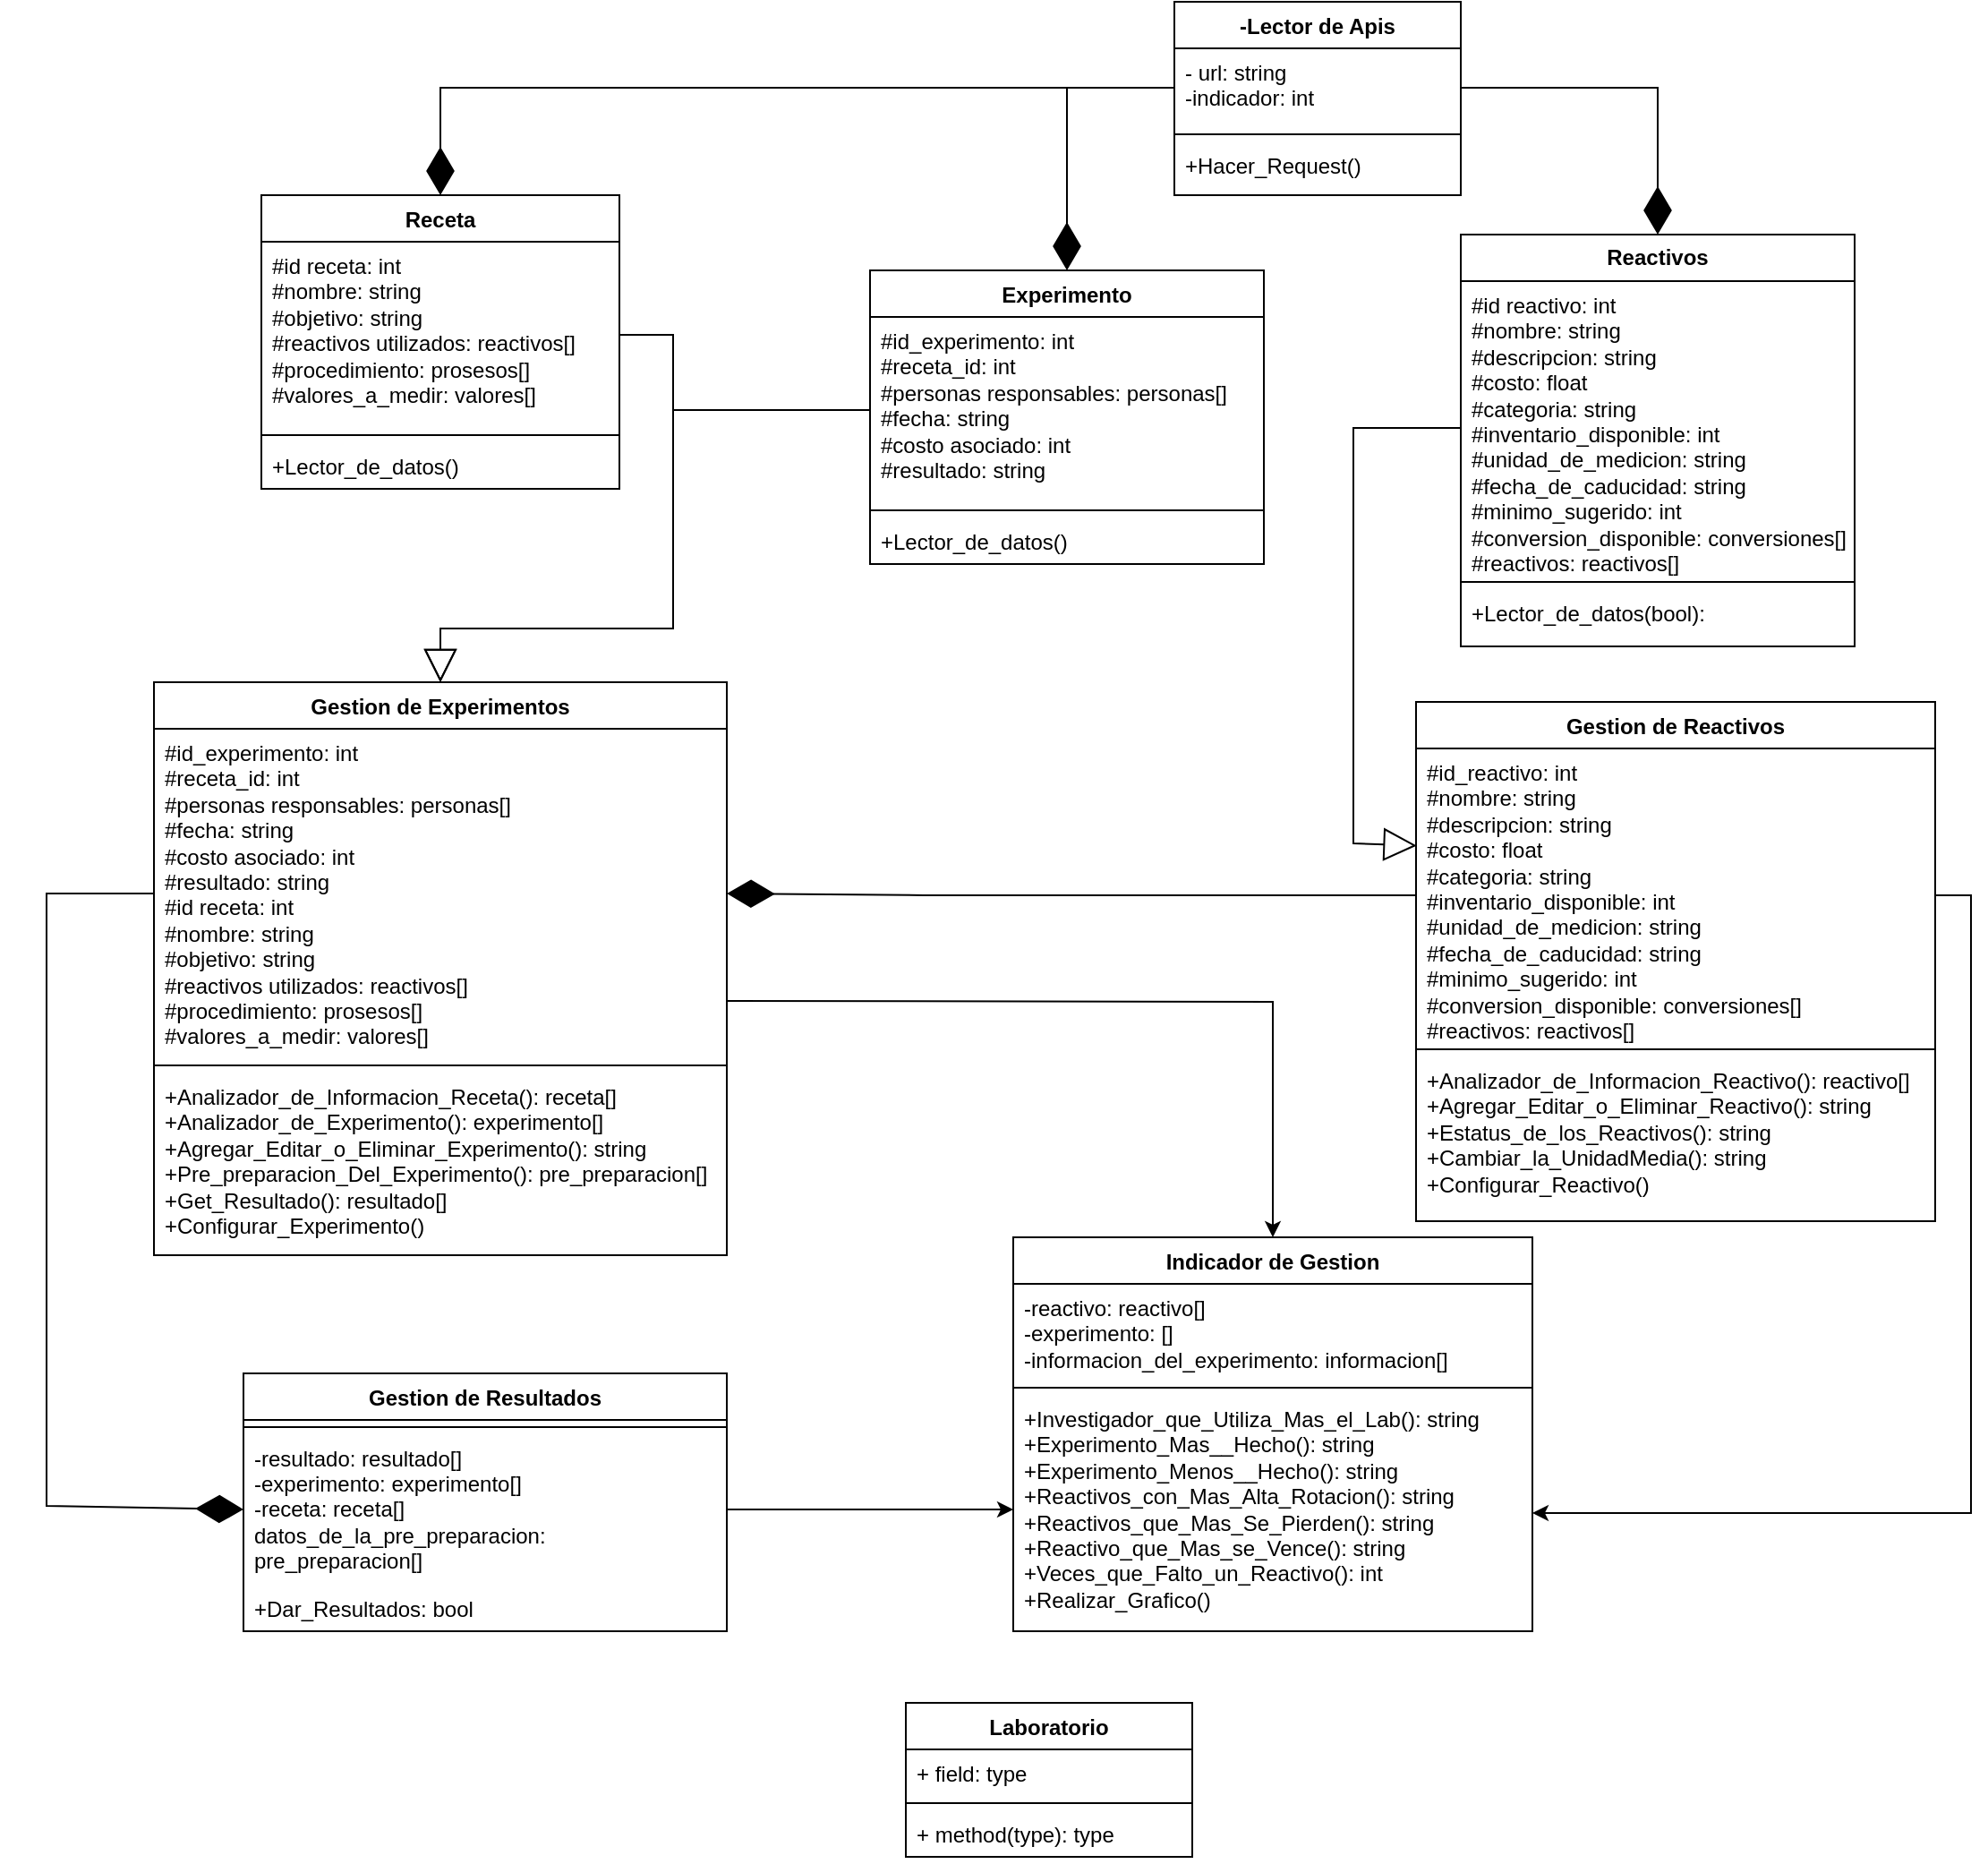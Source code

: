 <mxfile version="26.1.0">
  <diagram id="C5RBs43oDa-KdzZeNtuy" name="Page-1">
    <mxGraphModel dx="1257" dy="1838" grid="1" gridSize="10" guides="1" tooltips="1" connect="1" arrows="1" fold="1" page="1" pageScale="1" pageWidth="827" pageHeight="1169" math="0" shadow="0">
      <root>
        <mxCell id="WIyWlLk6GJQsqaUBKTNV-0" />
        <mxCell id="WIyWlLk6GJQsqaUBKTNV-1" parent="WIyWlLk6GJQsqaUBKTNV-0" />
        <mxCell id="yadymEA7RUQ70bokF_j9-36" value="-Lector de Apis" style="swimlane;fontStyle=1;align=center;verticalAlign=top;childLayout=stackLayout;horizontal=1;startSize=26;horizontalStack=0;resizeParent=1;resizeParentMax=0;resizeLast=0;collapsible=1;marginBottom=0;whiteSpace=wrap;html=1;" parent="WIyWlLk6GJQsqaUBKTNV-1" vertex="1">
          <mxGeometry x="900" y="-1120" width="160" height="108" as="geometry" />
        </mxCell>
        <mxCell id="yadymEA7RUQ70bokF_j9-41" value="- url: string&lt;div&gt;-indicador: int&lt;/div&gt;" style="text;strokeColor=none;fillColor=none;align=left;verticalAlign=top;spacingLeft=4;spacingRight=4;overflow=hidden;rotatable=0;points=[[0,0.5],[1,0.5]];portConstraint=eastwest;whiteSpace=wrap;html=1;" parent="yadymEA7RUQ70bokF_j9-36" vertex="1">
          <mxGeometry y="26" width="160" height="44" as="geometry" />
        </mxCell>
        <mxCell id="yadymEA7RUQ70bokF_j9-38" value="" style="line;strokeWidth=1;fillColor=none;align=left;verticalAlign=middle;spacingTop=-1;spacingLeft=3;spacingRight=3;rotatable=0;labelPosition=right;points=[];portConstraint=eastwest;strokeColor=inherit;" parent="yadymEA7RUQ70bokF_j9-36" vertex="1">
          <mxGeometry y="70" width="160" height="8" as="geometry" />
        </mxCell>
        <mxCell id="yadymEA7RUQ70bokF_j9-39" value="+Hacer_Request()" style="text;strokeColor=none;fillColor=none;align=left;verticalAlign=top;spacingLeft=4;spacingRight=4;overflow=hidden;rotatable=0;points=[[0,0.5],[1,0.5]];portConstraint=eastwest;whiteSpace=wrap;html=1;" parent="yadymEA7RUQ70bokF_j9-36" vertex="1">
          <mxGeometry y="78" width="160" height="30" as="geometry" />
        </mxCell>
        <mxCell id="yadymEA7RUQ70bokF_j9-47" value="Gestion de Reactivos" style="swimlane;fontStyle=1;align=center;verticalAlign=top;childLayout=stackLayout;horizontal=1;startSize=26;horizontalStack=0;resizeParent=1;resizeParentMax=0;resizeLast=0;collapsible=1;marginBottom=0;whiteSpace=wrap;html=1;" parent="WIyWlLk6GJQsqaUBKTNV-1" vertex="1">
          <mxGeometry x="1035" y="-729" width="290" height="290" as="geometry" />
        </mxCell>
        <mxCell id="os_pkaWNRZKT6Vy84ycI-0" value="&lt;div&gt;#id_reactivo: int&lt;/div&gt;&lt;div&gt;#nombre: string&lt;/div&gt;&lt;div&gt;#descripcion: string&lt;/div&gt;&lt;div&gt;#costo: float&lt;/div&gt;&lt;div&gt;#categoria: string&lt;/div&gt;&lt;div&gt;#inventario_disponible: int&lt;/div&gt;&lt;div&gt;#unidad_de_medicion: string&lt;/div&gt;&lt;div&gt;#fecha_de_caducidad: string&lt;/div&gt;&lt;div&gt;#minimo_sugerido: int&lt;/div&gt;&lt;div&gt;#conversion_disponible: conversiones[]&lt;/div&gt;&lt;div&gt;#reactivos: reactivos[]&lt;/div&gt;" style="text;strokeColor=none;fillColor=none;align=left;verticalAlign=top;spacingLeft=4;spacingRight=4;overflow=hidden;rotatable=0;points=[[0,0.5],[1,0.5]];portConstraint=eastwest;whiteSpace=wrap;html=1;" parent="yadymEA7RUQ70bokF_j9-47" vertex="1">
          <mxGeometry y="26" width="290" height="164" as="geometry" />
        </mxCell>
        <mxCell id="yadymEA7RUQ70bokF_j9-49" value="" style="line;strokeWidth=1;fillColor=none;align=left;verticalAlign=middle;spacingTop=-1;spacingLeft=3;spacingRight=3;rotatable=0;labelPosition=right;points=[];portConstraint=eastwest;strokeColor=inherit;" parent="yadymEA7RUQ70bokF_j9-47" vertex="1">
          <mxGeometry y="190" width="290" height="8" as="geometry" />
        </mxCell>
        <mxCell id="yadymEA7RUQ70bokF_j9-50" value="&lt;div&gt;+Analizador_de_Informacion_Reactivo(): reactivo[]&lt;/div&gt;+Agregar_Editar_o_Eliminar_Reactivo(): string&lt;div&gt;+Estatus_de_los_Reactivos(): string&lt;/div&gt;&lt;div&gt;&lt;span style=&quot;background-color: transparent; color: light-dark(rgb(0, 0, 0), rgb(255, 255, 255));&quot;&gt;+Cambiar_la_UnidadMedia(): string&lt;/span&gt;&lt;/div&gt;&lt;div&gt;&lt;span style=&quot;background-color: transparent; color: light-dark(rgb(0, 0, 0), rgb(255, 255, 255));&quot;&gt;+Configurar_Reactivo()&lt;/span&gt;&lt;/div&gt;" style="text;strokeColor=none;fillColor=none;align=left;verticalAlign=top;spacingLeft=4;spacingRight=4;overflow=hidden;rotatable=0;points=[[0,0.5],[1,0.5]];portConstraint=eastwest;whiteSpace=wrap;html=1;" parent="yadymEA7RUQ70bokF_j9-47" vertex="1">
          <mxGeometry y="198" width="290" height="92" as="geometry" />
        </mxCell>
        <mxCell id="yadymEA7RUQ70bokF_j9-51" value="Gestion de Experimentos" style="swimlane;fontStyle=1;align=center;verticalAlign=top;childLayout=stackLayout;horizontal=1;startSize=26;horizontalStack=0;resizeParent=1;resizeParentMax=0;resizeLast=0;collapsible=1;marginBottom=0;whiteSpace=wrap;html=1;" parent="WIyWlLk6GJQsqaUBKTNV-1" vertex="1">
          <mxGeometry x="330" y="-740" width="320" height="320" as="geometry" />
        </mxCell>
        <mxCell id="yyuxzGuzA3rOYkuHmAD6-1" value="#id_experimento: int&lt;div&gt;#receta_id: int&lt;/div&gt;&lt;div&gt;#personas responsables: personas[]&lt;/div&gt;&lt;div&gt;#fecha: string&lt;/div&gt;&lt;div&gt;#costo asociado: int&lt;/div&gt;&lt;div&gt;#resultado: string&lt;/div&gt;&lt;div&gt;#id receta: int&lt;div&gt;#nombre: string&lt;/div&gt;&lt;div&gt;#objetivo: string&lt;/div&gt;&lt;div&gt;#reactivos utilizados: reactivos[]&lt;/div&gt;&lt;div&gt;#procedimiento: prosesos[]&lt;/div&gt;&lt;div&gt;#valores_a_medir: valores[]&lt;/div&gt;&lt;/div&gt;" style="text;strokeColor=none;fillColor=none;align=left;verticalAlign=top;spacingLeft=4;spacingRight=4;overflow=hidden;rotatable=0;points=[[0,0.5],[1,0.5]];portConstraint=eastwest;whiteSpace=wrap;html=1;" parent="yadymEA7RUQ70bokF_j9-51" vertex="1">
          <mxGeometry y="26" width="320" height="184" as="geometry" />
        </mxCell>
        <mxCell id="yadymEA7RUQ70bokF_j9-53" value="" style="line;strokeWidth=1;fillColor=none;align=left;verticalAlign=middle;spacingTop=-1;spacingLeft=3;spacingRight=3;rotatable=0;labelPosition=right;points=[];portConstraint=eastwest;strokeColor=inherit;" parent="yadymEA7RUQ70bokF_j9-51" vertex="1">
          <mxGeometry y="210" width="320" height="8" as="geometry" />
        </mxCell>
        <mxCell id="os_pkaWNRZKT6Vy84ycI-11" value="+Analizador_de_Informacion_Receta(): receta[]&lt;div&gt;+Analizador_de_Experimento(): experimento[]&lt;/div&gt;&lt;div&gt;+Agregar_Editar_o_Eliminar_Experimento(): string&lt;/div&gt;&lt;div&gt;+Pre_preparacion_Del_Experimento(): pre_preparacion[]&lt;/div&gt;&lt;div&gt;+Get_Resultado(): resultado[]&lt;/div&gt;&lt;div&gt;+Configurar_Experimento()&lt;/div&gt;" style="text;strokeColor=none;fillColor=none;align=left;verticalAlign=top;spacingLeft=4;spacingRight=4;overflow=hidden;rotatable=0;points=[[0,0.5],[1,0.5]];portConstraint=eastwest;whiteSpace=wrap;html=1;" parent="yadymEA7RUQ70bokF_j9-51" vertex="1">
          <mxGeometry y="218" width="320" height="102" as="geometry" />
        </mxCell>
        <mxCell id="yadymEA7RUQ70bokF_j9-55" value="Gestion de Resultados" style="swimlane;fontStyle=1;align=center;verticalAlign=top;childLayout=stackLayout;horizontal=1;startSize=26;horizontalStack=0;resizeParent=1;resizeParentMax=0;resizeLast=0;collapsible=1;marginBottom=0;whiteSpace=wrap;html=1;" parent="WIyWlLk6GJQsqaUBKTNV-1" vertex="1">
          <mxGeometry x="380" y="-354" width="270" height="144" as="geometry" />
        </mxCell>
        <mxCell id="yadymEA7RUQ70bokF_j9-57" value="" style="line;strokeWidth=1;fillColor=none;align=left;verticalAlign=middle;spacingTop=-1;spacingLeft=3;spacingRight=3;rotatable=0;labelPosition=right;points=[];portConstraint=eastwest;strokeColor=inherit;" parent="yadymEA7RUQ70bokF_j9-55" vertex="1">
          <mxGeometry y="26" width="270" height="8" as="geometry" />
        </mxCell>
        <mxCell id="aQ2S5EROAXTRbDWwuNqQ-2" value="-resultado: resultado[]&lt;div&gt;-experimento: experimento[]&lt;/div&gt;&lt;div&gt;-receta: receta[]&lt;/div&gt;&lt;div&gt;datos_de_la_pre_preparacion: pre_preparacion[]&lt;/div&gt;" style="text;strokeColor=none;fillColor=none;align=left;verticalAlign=middle;spacingLeft=4;spacingRight=4;overflow=hidden;points=[[0,0.5],[1,0.5]];portConstraint=eastwest;rotatable=0;whiteSpace=wrap;html=1;" parent="yadymEA7RUQ70bokF_j9-55" vertex="1">
          <mxGeometry y="34" width="270" height="84" as="geometry" />
        </mxCell>
        <mxCell id="yadymEA7RUQ70bokF_j9-58" value="+Dar_Resultados: bool" style="text;strokeColor=none;fillColor=none;align=left;verticalAlign=top;spacingLeft=4;spacingRight=4;overflow=hidden;rotatable=0;points=[[0,0.5],[1,0.5]];portConstraint=eastwest;whiteSpace=wrap;html=1;" parent="yadymEA7RUQ70bokF_j9-55" vertex="1">
          <mxGeometry y="118" width="270" height="26" as="geometry" />
        </mxCell>
        <mxCell id="yadymEA7RUQ70bokF_j9-59" value="Indicador de Gestion" style="swimlane;fontStyle=1;align=center;verticalAlign=top;childLayout=stackLayout;horizontal=1;startSize=26;horizontalStack=0;resizeParent=1;resizeParentMax=0;resizeLast=0;collapsible=1;marginBottom=0;whiteSpace=wrap;html=1;" parent="WIyWlLk6GJQsqaUBKTNV-1" vertex="1">
          <mxGeometry x="810" y="-430" width="290" height="220" as="geometry" />
        </mxCell>
        <mxCell id="yadymEA7RUQ70bokF_j9-60" value="-reactivo: reactivo[]&lt;div&gt;-experimento: []&lt;/div&gt;&lt;div&gt;-informacion_del_experimento: informacion[]&lt;/div&gt;" style="text;strokeColor=none;fillColor=none;align=left;verticalAlign=top;spacingLeft=4;spacingRight=4;overflow=hidden;rotatable=0;points=[[0,0.5],[1,0.5]];portConstraint=eastwest;whiteSpace=wrap;html=1;" parent="yadymEA7RUQ70bokF_j9-59" vertex="1">
          <mxGeometry y="26" width="290" height="54" as="geometry" />
        </mxCell>
        <mxCell id="yadymEA7RUQ70bokF_j9-61" value="" style="line;strokeWidth=1;fillColor=none;align=left;verticalAlign=middle;spacingTop=-1;spacingLeft=3;spacingRight=3;rotatable=0;labelPosition=right;points=[];portConstraint=eastwest;strokeColor=inherit;" parent="yadymEA7RUQ70bokF_j9-59" vertex="1">
          <mxGeometry y="80" width="290" height="8" as="geometry" />
        </mxCell>
        <mxCell id="yadymEA7RUQ70bokF_j9-62" value="+Investigador_que_Utiliza_Mas_el_Lab(): string&lt;div&gt;+Experimento_Mas__Hecho(): string&lt;/div&gt;&lt;div&gt;&lt;div&gt;+Experimento_Menos__Hecho(): string&lt;/div&gt;&lt;div&gt;+Reactivos_con_Mas_Alta_Rotacion(): string&lt;/div&gt;&lt;div&gt;+Reactivos_que_Mas_Se_Pierden(): string&lt;/div&gt;&lt;div&gt;+Reactivo_que_Mas_se_Vence(): string&lt;/div&gt;&lt;div&gt;+Veces_que_Falto_un_Reactivo(): int&lt;/div&gt;&lt;div&gt;+Realizar_Grafico()&lt;/div&gt;&lt;div&gt;&lt;br&gt;&lt;/div&gt;&lt;/div&gt;" style="text;strokeColor=none;fillColor=none;align=left;verticalAlign=top;spacingLeft=4;spacingRight=4;overflow=hidden;rotatable=0;points=[[0,0.5],[1,0.5]];portConstraint=eastwest;whiteSpace=wrap;html=1;" parent="yadymEA7RUQ70bokF_j9-59" vertex="1">
          <mxGeometry y="88" width="290" height="132" as="geometry" />
        </mxCell>
        <mxCell id="yadymEA7RUQ70bokF_j9-76" value="&lt;b&gt;Reactivos&lt;/b&gt;" style="swimlane;fontStyle=0;childLayout=stackLayout;horizontal=1;startSize=26;fillColor=none;horizontalStack=0;resizeParent=1;resizeParentMax=0;resizeLast=0;collapsible=1;marginBottom=0;whiteSpace=wrap;html=1;shadow=0;" parent="WIyWlLk6GJQsqaUBKTNV-1" vertex="1">
          <mxGeometry x="1060" y="-990" width="220" height="230" as="geometry" />
        </mxCell>
        <mxCell id="yadymEA7RUQ70bokF_j9-48" value="&lt;div&gt;#id reactivo: int&lt;/div&gt;&lt;div&gt;#nombre: string&lt;/div&gt;&lt;div&gt;#descripcion: string&lt;/div&gt;&lt;div&gt;#costo: float&lt;/div&gt;&lt;div&gt;#categoria: string&lt;/div&gt;&lt;div&gt;#inventario_disponible: int&lt;/div&gt;&lt;div&gt;#unidad_de_medicion: string&lt;/div&gt;&lt;div&gt;#fecha_de_caducidad: string&lt;/div&gt;&lt;div&gt;#minimo_sugerido: int&lt;/div&gt;&lt;div&gt;#conversion_disponible: conversiones[]&lt;/div&gt;&lt;div&gt;#reactivos: reactivos[]&lt;/div&gt;" style="text;strokeColor=none;fillColor=none;align=left;verticalAlign=top;spacingLeft=4;spacingRight=4;overflow=hidden;rotatable=0;points=[[0,0.5],[1,0.5]];portConstraint=eastwest;whiteSpace=wrap;html=1;" parent="yadymEA7RUQ70bokF_j9-76" vertex="1">
          <mxGeometry y="26" width="220" height="164" as="geometry" />
        </mxCell>
        <mxCell id="t76l17fFvI520k2RQgG0-10" value="" style="line;strokeWidth=1;fillColor=none;align=left;verticalAlign=middle;spacingTop=-1;spacingLeft=3;spacingRight=3;rotatable=0;labelPosition=right;points=[];portConstraint=eastwest;strokeColor=inherit;" parent="yadymEA7RUQ70bokF_j9-76" vertex="1">
          <mxGeometry y="190" width="220" height="8" as="geometry" />
        </mxCell>
        <mxCell id="t76l17fFvI520k2RQgG0-11" value="&lt;div&gt;&lt;span style=&quot;background-color: transparent; color: light-dark(rgb(0, 0, 0), rgb(255, 255, 255));&quot;&gt;+Lector_de_datos(bool):&lt;/span&gt;&lt;/div&gt;" style="text;strokeColor=none;fillColor=none;align=left;verticalAlign=top;spacingLeft=4;spacingRight=4;overflow=hidden;rotatable=0;points=[[0,0.5],[1,0.5]];portConstraint=eastwest;whiteSpace=wrap;html=1;" parent="yadymEA7RUQ70bokF_j9-76" vertex="1">
          <mxGeometry y="198" width="220" height="32" as="geometry" />
        </mxCell>
        <mxCell id="yyuxzGuzA3rOYkuHmAD6-4" value="" style="endArrow=block;endSize=16;endFill=0;html=1;rounded=0;exitX=1;exitY=0.5;exitDx=0;exitDy=0;entryX=0.5;entryY=0;entryDx=0;entryDy=0;" parent="WIyWlLk6GJQsqaUBKTNV-1" source="yadymEA7RUQ70bokF_j9-83" target="yadymEA7RUQ70bokF_j9-51" edge="1">
          <mxGeometry width="160" relative="1" as="geometry">
            <mxPoint x="250" y="-830" as="sourcePoint" />
            <mxPoint x="410" y="-830" as="targetPoint" />
            <Array as="points">
              <mxPoint x="620" y="-934" />
              <mxPoint x="620" y="-770" />
              <mxPoint x="490" y="-770" />
            </Array>
          </mxGeometry>
        </mxCell>
        <mxCell id="yyuxzGuzA3rOYkuHmAD6-5" value="" style="endArrow=block;endSize=16;endFill=0;html=1;rounded=0;exitX=0;exitY=0.5;exitDx=0;exitDy=0;entryX=0.5;entryY=0;entryDx=0;entryDy=0;" parent="WIyWlLk6GJQsqaUBKTNV-1" source="yadymEA7RUQ70bokF_j9-85" target="yadymEA7RUQ70bokF_j9-51" edge="1">
          <mxGeometry width="160" relative="1" as="geometry">
            <mxPoint x="610" y="-930" as="sourcePoint" />
            <mxPoint x="590" y="-810" as="targetPoint" />
            <Array as="points">
              <mxPoint x="620" y="-892" />
              <mxPoint x="620" y="-770" />
              <mxPoint x="490" y="-770" />
            </Array>
          </mxGeometry>
        </mxCell>
        <mxCell id="t76l17fFvI520k2RQgG0-0" value="Receta" style="swimlane;fontStyle=1;align=center;verticalAlign=top;childLayout=stackLayout;horizontal=1;startSize=26;horizontalStack=0;resizeParent=1;resizeParentMax=0;resizeLast=0;collapsible=1;marginBottom=0;whiteSpace=wrap;html=1;" parent="WIyWlLk6GJQsqaUBKTNV-1" vertex="1">
          <mxGeometry x="390" y="-1012" width="200" height="164" as="geometry" />
        </mxCell>
        <mxCell id="yadymEA7RUQ70bokF_j9-83" value="#id receta: int&lt;div&gt;#nombre: string&lt;/div&gt;&lt;div&gt;#objetivo: string&lt;/div&gt;&lt;div&gt;#reactivos utilizados: reactivos[]&lt;/div&gt;&lt;div&gt;#procedimiento: prosesos[]&lt;/div&gt;&lt;div&gt;#valores_a_medir: valores[]&lt;/div&gt;" style="text;strokeColor=none;fillColor=none;align=left;verticalAlign=top;spacingLeft=4;spacingRight=4;overflow=hidden;rotatable=0;points=[[0,0.5],[1,0.5]];portConstraint=eastwest;whiteSpace=wrap;html=1;" parent="t76l17fFvI520k2RQgG0-0" vertex="1">
          <mxGeometry y="26" width="200" height="104" as="geometry" />
        </mxCell>
        <mxCell id="t76l17fFvI520k2RQgG0-2" value="" style="line;strokeWidth=1;fillColor=none;align=left;verticalAlign=middle;spacingTop=-1;spacingLeft=3;spacingRight=3;rotatable=0;labelPosition=right;points=[];portConstraint=eastwest;strokeColor=inherit;" parent="t76l17fFvI520k2RQgG0-0" vertex="1">
          <mxGeometry y="130" width="200" height="8" as="geometry" />
        </mxCell>
        <mxCell id="t76l17fFvI520k2RQgG0-3" value="+Lector_de_datos()" style="text;strokeColor=none;fillColor=none;align=left;verticalAlign=top;spacingLeft=4;spacingRight=4;overflow=hidden;rotatable=0;points=[[0,0.5],[1,0.5]];portConstraint=eastwest;whiteSpace=wrap;html=1;" parent="t76l17fFvI520k2RQgG0-0" vertex="1">
          <mxGeometry y="138" width="200" height="26" as="geometry" />
        </mxCell>
        <mxCell id="t76l17fFvI520k2RQgG0-4" value="Experimento" style="swimlane;fontStyle=1;align=center;verticalAlign=top;childLayout=stackLayout;horizontal=1;startSize=26;horizontalStack=0;resizeParent=1;resizeParentMax=0;resizeLast=0;collapsible=1;marginBottom=0;whiteSpace=wrap;html=1;" parent="WIyWlLk6GJQsqaUBKTNV-1" vertex="1">
          <mxGeometry x="730" y="-970" width="220" height="164" as="geometry" />
        </mxCell>
        <mxCell id="yadymEA7RUQ70bokF_j9-85" value="#id_experimento: int&lt;div&gt;#receta_id: int&lt;/div&gt;&lt;div&gt;#personas responsables: personas[]&lt;/div&gt;&lt;div&gt;#fecha: string&lt;/div&gt;&lt;div&gt;#costo asociado: int&lt;/div&gt;&lt;div&gt;#resultado: string&lt;/div&gt;" style="text;strokeColor=none;fillColor=none;align=left;verticalAlign=top;spacingLeft=4;spacingRight=4;overflow=hidden;rotatable=0;points=[[0,0.5],[1,0.5]];portConstraint=eastwest;whiteSpace=wrap;html=1;" parent="t76l17fFvI520k2RQgG0-4" vertex="1">
          <mxGeometry y="26" width="220" height="104" as="geometry" />
        </mxCell>
        <mxCell id="t76l17fFvI520k2RQgG0-6" value="" style="line;strokeWidth=1;fillColor=none;align=left;verticalAlign=middle;spacingTop=-1;spacingLeft=3;spacingRight=3;rotatable=0;labelPosition=right;points=[];portConstraint=eastwest;strokeColor=inherit;" parent="t76l17fFvI520k2RQgG0-4" vertex="1">
          <mxGeometry y="130" width="220" height="8" as="geometry" />
        </mxCell>
        <mxCell id="t76l17fFvI520k2RQgG0-7" value="+Lector_de_datos()" style="text;strokeColor=none;fillColor=none;align=left;verticalAlign=top;spacingLeft=4;spacingRight=4;overflow=hidden;rotatable=0;points=[[0,0.5],[1,0.5]];portConstraint=eastwest;whiteSpace=wrap;html=1;" parent="t76l17fFvI520k2RQgG0-4" vertex="1">
          <mxGeometry y="138" width="220" height="26" as="geometry" />
        </mxCell>
        <mxCell id="t76l17fFvI520k2RQgG0-15" style="edgeStyle=orthogonalEdgeStyle;rounded=0;orthogonalLoop=1;jettySize=auto;html=1;exitX=1;exitY=0.5;exitDx=0;exitDy=0;entryX=0;entryY=0.485;entryDx=0;entryDy=0;entryPerimeter=0;" parent="WIyWlLk6GJQsqaUBKTNV-1" source="aQ2S5EROAXTRbDWwuNqQ-2" target="yadymEA7RUQ70bokF_j9-62" edge="1">
          <mxGeometry relative="1" as="geometry">
            <mxPoint x="840" y="-280" as="targetPoint" />
            <Array as="points" />
          </mxGeometry>
        </mxCell>
        <mxCell id="t76l17fFvI520k2RQgG0-16" style="edgeStyle=orthogonalEdgeStyle;rounded=0;orthogonalLoop=1;jettySize=auto;html=1;exitX=1;exitY=0.5;exitDx=0;exitDy=0;entryX=1;entryY=0.5;entryDx=0;entryDy=0;" parent="WIyWlLk6GJQsqaUBKTNV-1" source="os_pkaWNRZKT6Vy84ycI-0" target="yadymEA7RUQ70bokF_j9-62" edge="1">
          <mxGeometry relative="1" as="geometry">
            <mxPoint x="880" y="-460" as="targetPoint" />
          </mxGeometry>
        </mxCell>
        <mxCell id="t76l17fFvI520k2RQgG0-18" value="" style="endArrow=block;endSize=16;endFill=0;html=1;rounded=0;exitX=0;exitY=0.5;exitDx=0;exitDy=0;entryX=0.001;entryY=0.331;entryDx=0;entryDy=0;entryPerimeter=0;" parent="WIyWlLk6GJQsqaUBKTNV-1" source="yadymEA7RUQ70bokF_j9-48" target="os_pkaWNRZKT6Vy84ycI-0" edge="1">
          <mxGeometry width="160" relative="1" as="geometry">
            <mxPoint x="1450" y="-960" as="sourcePoint" />
            <mxPoint x="1610" y="-960" as="targetPoint" />
            <Array as="points">
              <mxPoint x="1000" y="-882" />
              <mxPoint x="1000" y="-650" />
            </Array>
          </mxGeometry>
        </mxCell>
        <mxCell id="slcs6eY3vTVtAFyWJ08a-0" value="" style="endArrow=diamondThin;endFill=1;endSize=24;html=1;rounded=0;exitX=0;exitY=0.5;exitDx=0;exitDy=0;entryX=0.5;entryY=0;entryDx=0;entryDy=0;" parent="WIyWlLk6GJQsqaUBKTNV-1" source="yadymEA7RUQ70bokF_j9-41" target="t76l17fFvI520k2RQgG0-0" edge="1">
          <mxGeometry width="160" relative="1" as="geometry">
            <mxPoint x="800" y="-1070" as="sourcePoint" />
            <mxPoint x="960" y="-1070" as="targetPoint" />
            <Array as="points">
              <mxPoint x="490" y="-1072" />
            </Array>
          </mxGeometry>
        </mxCell>
        <mxCell id="slcs6eY3vTVtAFyWJ08a-1" value="" style="endArrow=diamondThin;endFill=1;endSize=24;html=1;rounded=0;exitX=0;exitY=0.5;exitDx=0;exitDy=0;entryX=0.5;entryY=0;entryDx=0;entryDy=0;" parent="WIyWlLk6GJQsqaUBKTNV-1" source="yadymEA7RUQ70bokF_j9-41" target="t76l17fFvI520k2RQgG0-4" edge="1">
          <mxGeometry width="160" relative="1" as="geometry">
            <mxPoint x="700" y="-1000" as="sourcePoint" />
            <mxPoint x="860" y="-1000" as="targetPoint" />
            <Array as="points">
              <mxPoint x="840" y="-1072" />
            </Array>
          </mxGeometry>
        </mxCell>
        <mxCell id="slcs6eY3vTVtAFyWJ08a-2" value="" style="endArrow=diamondThin;endFill=1;endSize=24;html=1;rounded=0;exitX=1;exitY=0.5;exitDx=0;exitDy=0;entryX=0.5;entryY=0;entryDx=0;entryDy=0;" parent="WIyWlLk6GJQsqaUBKTNV-1" source="yadymEA7RUQ70bokF_j9-41" target="yadymEA7RUQ70bokF_j9-76" edge="1">
          <mxGeometry width="160" relative="1" as="geometry">
            <mxPoint x="1140" y="-1060" as="sourcePoint" />
            <mxPoint x="1300" y="-1060" as="targetPoint" />
            <Array as="points">
              <mxPoint x="1170" y="-1072" />
            </Array>
          </mxGeometry>
        </mxCell>
        <mxCell id="slcs6eY3vTVtAFyWJ08a-11" style="edgeStyle=orthogonalEdgeStyle;rounded=0;orthogonalLoop=1;jettySize=auto;html=1;entryX=0.5;entryY=0;entryDx=0;entryDy=0;" parent="WIyWlLk6GJQsqaUBKTNV-1" target="yadymEA7RUQ70bokF_j9-59" edge="1">
          <mxGeometry relative="1" as="geometry">
            <mxPoint x="650" y="-562" as="sourcePoint" />
          </mxGeometry>
        </mxCell>
        <mxCell id="slcs6eY3vTVtAFyWJ08a-12" value="Laboratorio" style="swimlane;fontStyle=1;align=center;verticalAlign=top;childLayout=stackLayout;horizontal=1;startSize=26;horizontalStack=0;resizeParent=1;resizeParentMax=0;resizeLast=0;collapsible=1;marginBottom=0;whiteSpace=wrap;html=1;" parent="WIyWlLk6GJQsqaUBKTNV-1" vertex="1">
          <mxGeometry x="750" y="-170" width="160" height="86" as="geometry" />
        </mxCell>
        <mxCell id="slcs6eY3vTVtAFyWJ08a-13" value="+ field: type" style="text;strokeColor=none;fillColor=none;align=left;verticalAlign=top;spacingLeft=4;spacingRight=4;overflow=hidden;rotatable=0;points=[[0,0.5],[1,0.5]];portConstraint=eastwest;whiteSpace=wrap;html=1;" parent="slcs6eY3vTVtAFyWJ08a-12" vertex="1">
          <mxGeometry y="26" width="160" height="26" as="geometry" />
        </mxCell>
        <mxCell id="slcs6eY3vTVtAFyWJ08a-14" value="" style="line;strokeWidth=1;fillColor=none;align=left;verticalAlign=middle;spacingTop=-1;spacingLeft=3;spacingRight=3;rotatable=0;labelPosition=right;points=[];portConstraint=eastwest;strokeColor=inherit;" parent="slcs6eY3vTVtAFyWJ08a-12" vertex="1">
          <mxGeometry y="52" width="160" height="8" as="geometry" />
        </mxCell>
        <mxCell id="slcs6eY3vTVtAFyWJ08a-15" value="+ method(type): type" style="text;strokeColor=none;fillColor=none;align=left;verticalAlign=top;spacingLeft=4;spacingRight=4;overflow=hidden;rotatable=0;points=[[0,0.5],[1,0.5]];portConstraint=eastwest;whiteSpace=wrap;html=1;" parent="slcs6eY3vTVtAFyWJ08a-12" vertex="1">
          <mxGeometry y="60" width="160" height="26" as="geometry" />
        </mxCell>
        <mxCell id="LU0Vcx3iYuOPcYGcIiNK-2" value="" style="endArrow=diamondThin;endFill=1;endSize=24;html=1;rounded=0;exitX=0;exitY=0.5;exitDx=0;exitDy=0;entryX=1;entryY=0.5;entryDx=0;entryDy=0;" parent="WIyWlLk6GJQsqaUBKTNV-1" source="os_pkaWNRZKT6Vy84ycI-0" target="yyuxzGuzA3rOYkuHmAD6-1" edge="1">
          <mxGeometry width="160" relative="1" as="geometry">
            <mxPoint x="710" y="-650" as="sourcePoint" />
            <mxPoint x="870" y="-650" as="targetPoint" />
            <Array as="points">
              <mxPoint x="760" y="-621" />
            </Array>
          </mxGeometry>
        </mxCell>
        <mxCell id="d5HlpbwFhTDfElRz1fkL-0" value="" style="endArrow=diamondThin;endFill=1;endSize=24;html=1;rounded=0;exitX=0;exitY=0.5;exitDx=0;exitDy=0;entryX=0;entryY=0.5;entryDx=0;entryDy=0;" edge="1" parent="WIyWlLk6GJQsqaUBKTNV-1" source="yyuxzGuzA3rOYkuHmAD6-1" target="aQ2S5EROAXTRbDWwuNqQ-2">
          <mxGeometry width="160" relative="1" as="geometry">
            <mxPoint x="270" y="-390" as="sourcePoint" />
            <mxPoint x="260" y="-470" as="targetPoint" />
            <Array as="points">
              <mxPoint x="270" y="-622" />
              <mxPoint x="270" y="-280" />
            </Array>
          </mxGeometry>
        </mxCell>
      </root>
    </mxGraphModel>
  </diagram>
</mxfile>
